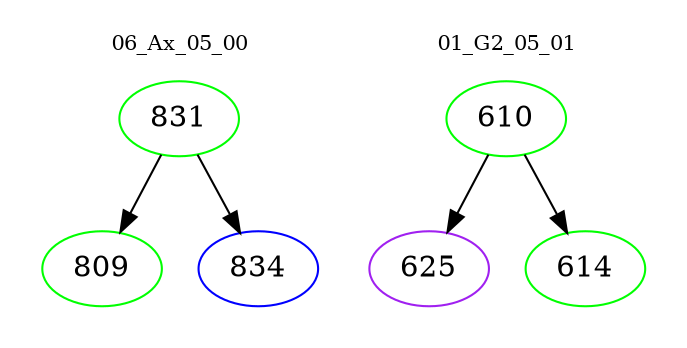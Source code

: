 digraph{
subgraph cluster_0 {
color = white
label = "06_Ax_05_00";
fontsize=10;
T0_831 [label="831", color="green"]
T0_831 -> T0_809 [color="black"]
T0_809 [label="809", color="green"]
T0_831 -> T0_834 [color="black"]
T0_834 [label="834", color="blue"]
}
subgraph cluster_1 {
color = white
label = "01_G2_05_01";
fontsize=10;
T1_610 [label="610", color="green"]
T1_610 -> T1_625 [color="black"]
T1_625 [label="625", color="purple"]
T1_610 -> T1_614 [color="black"]
T1_614 [label="614", color="green"]
}
}
